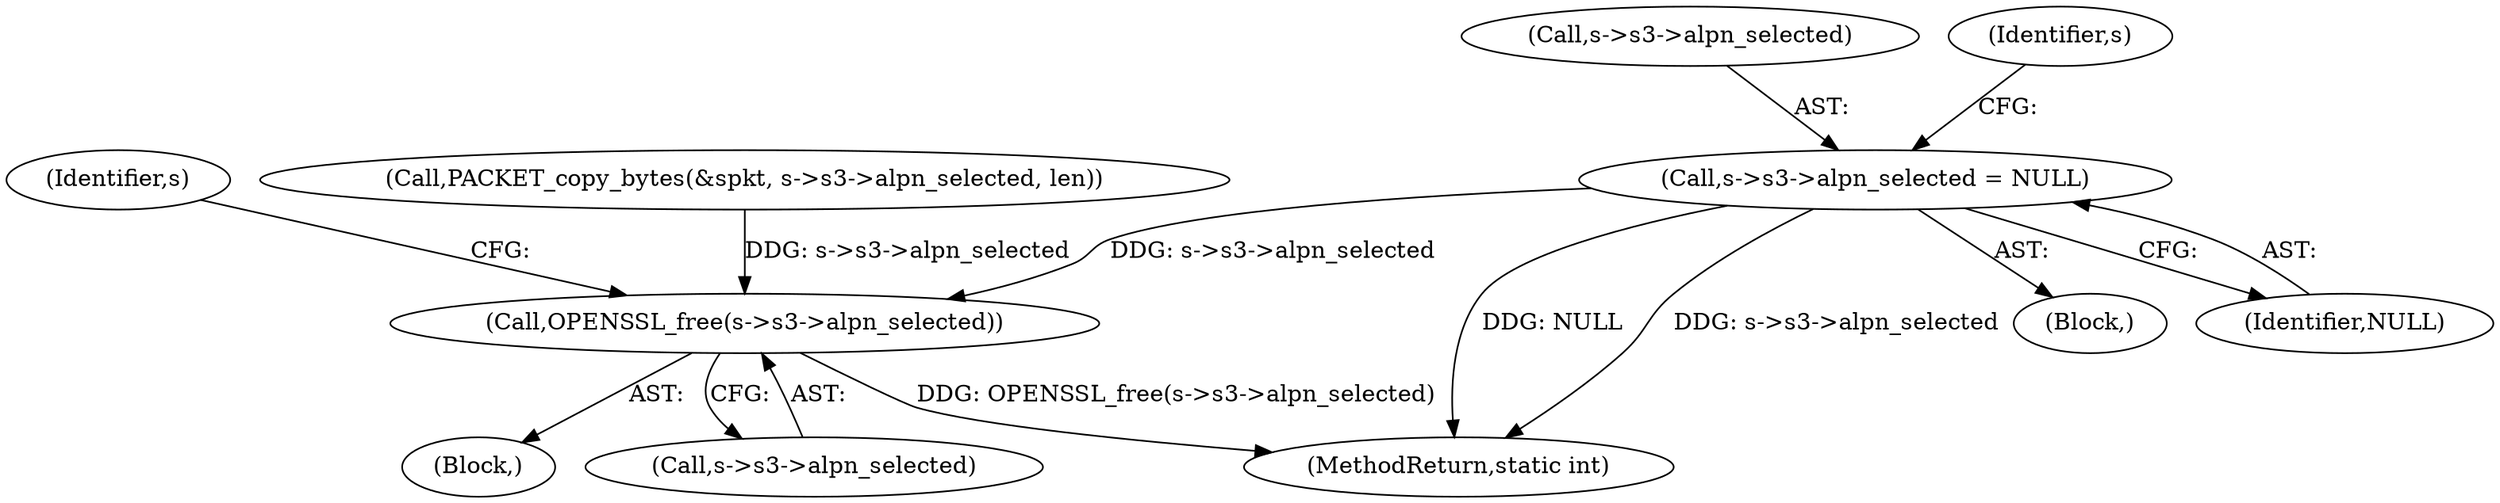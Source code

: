 digraph "0_openssl_4ad93618d26a3ea23d36ad5498ff4f59eff3a4d2_8@pointer" {
"1000149" [label="(Call,s->s3->alpn_selected = NULL)"];
"1000689" [label="(Call,OPENSSL_free(s->s3->alpn_selected))"];
"1000698" [label="(Identifier,s)"];
"1001017" [label="(MethodReturn,static int)"];
"1000119" [label="(Block,)"];
"1000689" [label="(Call,OPENSSL_free(s->s3->alpn_selected))"];
"1000720" [label="(Call,PACKET_copy_bytes(&spkt, s->s3->alpn_selected, len))"];
"1000149" [label="(Call,s->s3->alpn_selected = NULL)"];
"1000150" [label="(Call,s->s3->alpn_selected)"];
"1000158" [label="(Identifier,s)"];
"1000640" [label="(Block,)"];
"1000690" [label="(Call,s->s3->alpn_selected)"];
"1000155" [label="(Identifier,NULL)"];
"1000149" -> "1000119"  [label="AST: "];
"1000149" -> "1000155"  [label="CFG: "];
"1000150" -> "1000149"  [label="AST: "];
"1000155" -> "1000149"  [label="AST: "];
"1000158" -> "1000149"  [label="CFG: "];
"1000149" -> "1001017"  [label="DDG: NULL"];
"1000149" -> "1001017"  [label="DDG: s->s3->alpn_selected"];
"1000149" -> "1000689"  [label="DDG: s->s3->alpn_selected"];
"1000689" -> "1000640"  [label="AST: "];
"1000689" -> "1000690"  [label="CFG: "];
"1000690" -> "1000689"  [label="AST: "];
"1000698" -> "1000689"  [label="CFG: "];
"1000689" -> "1001017"  [label="DDG: OPENSSL_free(s->s3->alpn_selected)"];
"1000720" -> "1000689"  [label="DDG: s->s3->alpn_selected"];
}

